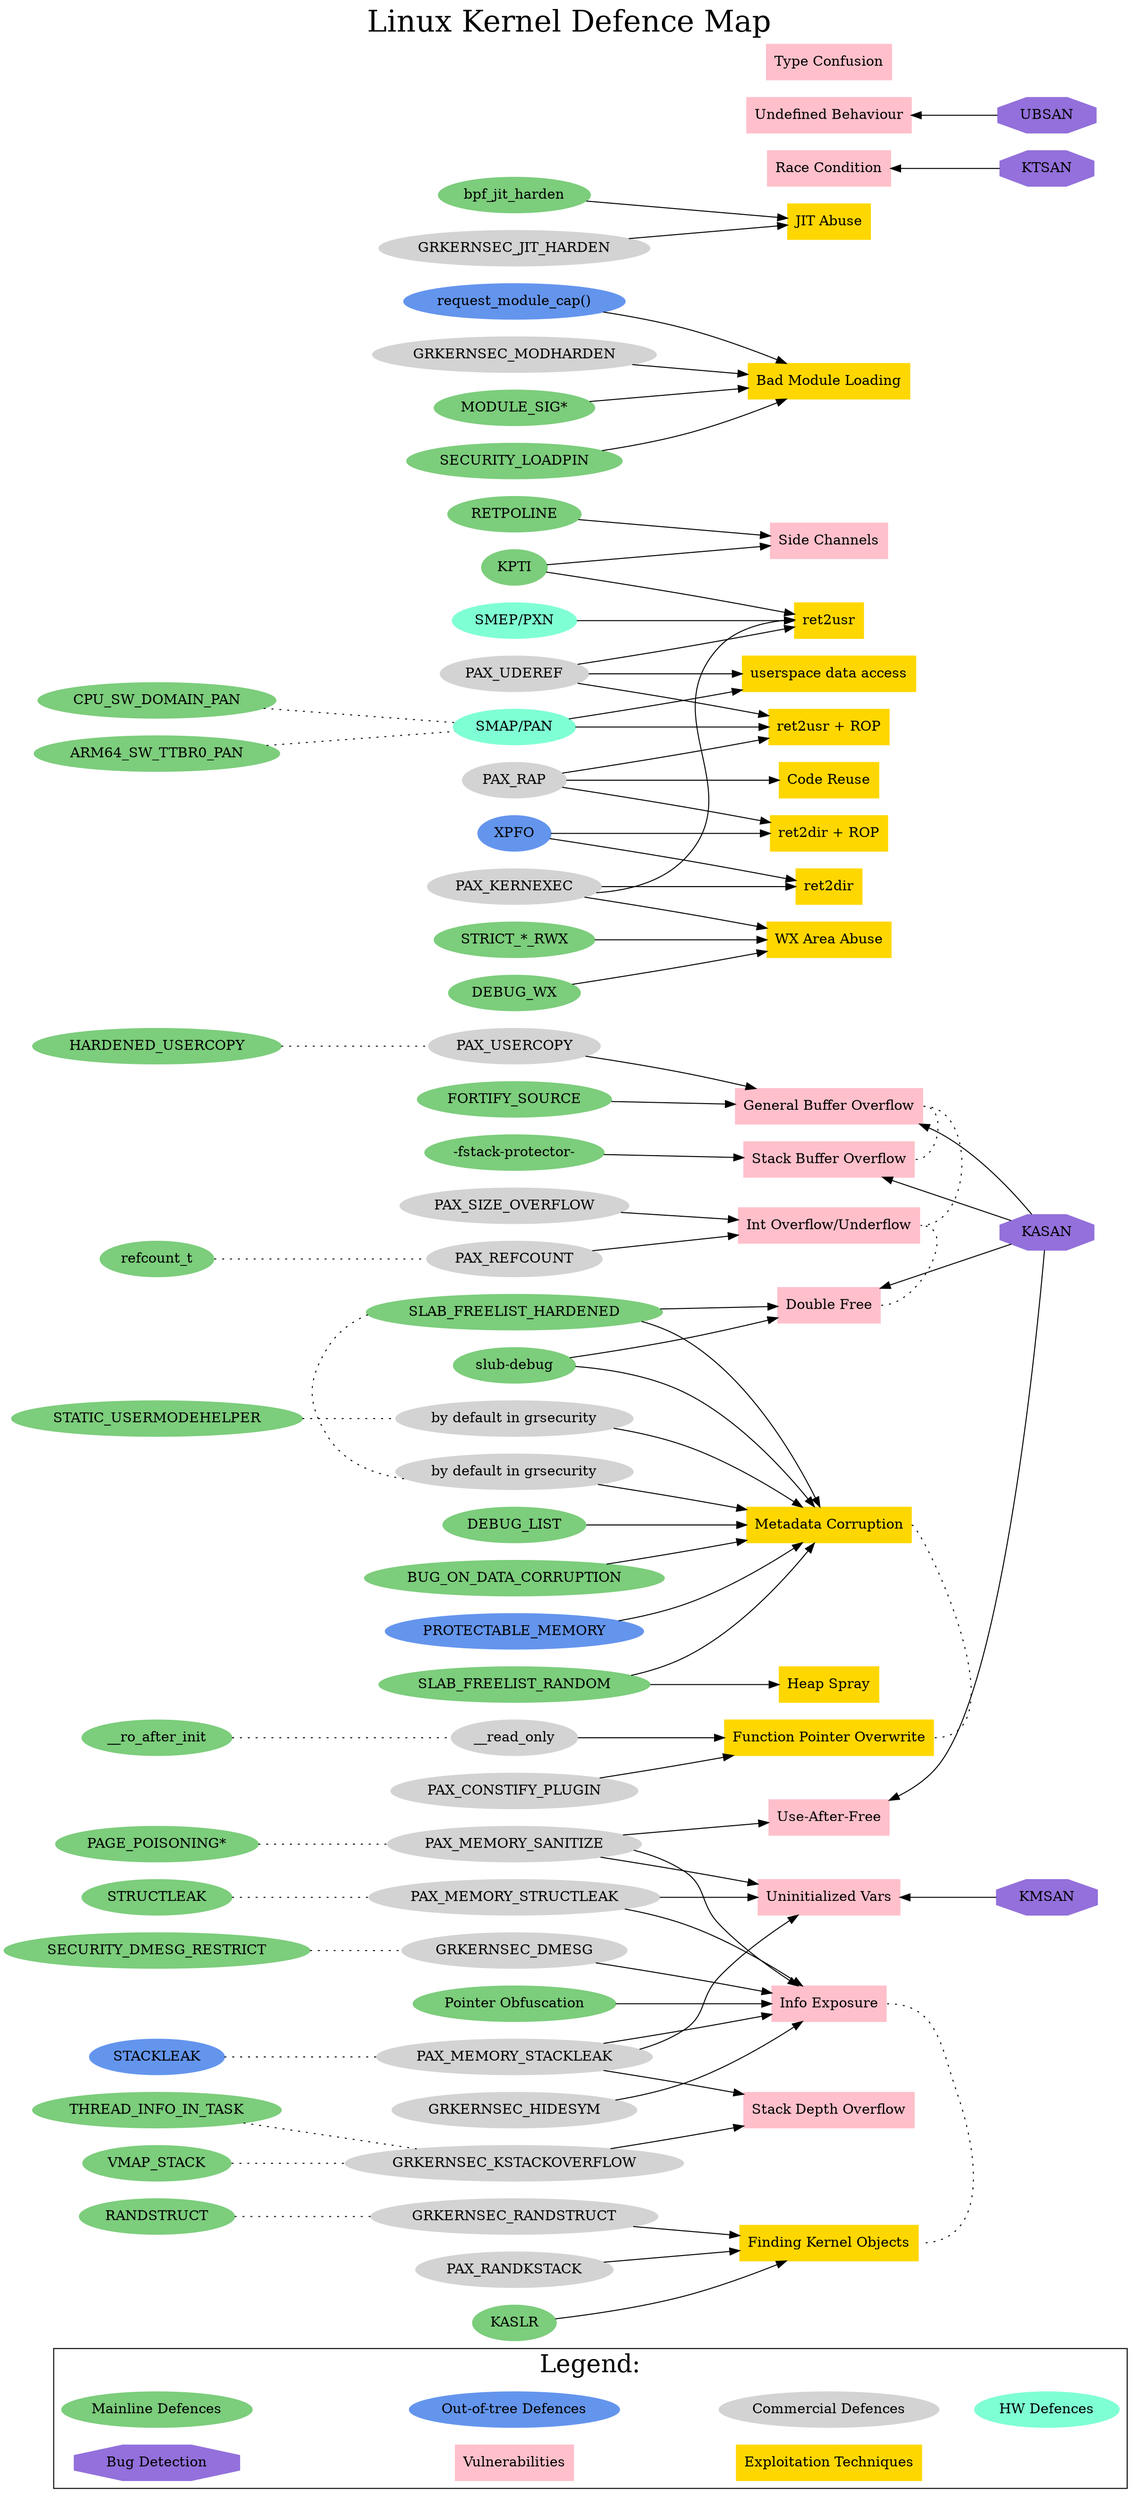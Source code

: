 //
// Linux Kernel Defence Map (for v4.15) shows the relations between:
//  - vulnerability classes / exploitation techniques,
//  - kernel defences,
//  - bug detection means.
//
// N.B. The node connections don't mean "full mitigation". These connections
// represent some kind of relation. So ideally, this map should help to navigate
// in documentation and Linux kernel sources.
//
// It is written in DOT language.
// How to generate png:
//    dot -Tpng linux-kernel-defence-map.dot -o linux-kernel-defence-map.png
//
// TODO:
//    - Attack surface reduction (like seccomp, LSM)
//
// References:
//
//  - The State of Kernel Self Protection by Kees Cook
//     https://outflux.net/slides/2018/lca/kspp.pdf
//
//  - grsecurity features
//     https://grsecurity.net/features.php
//
//  - Linux kernel security documentation:
//     https://www.kernel.org/doc/html/latest/security/self-protection.html
//
//  - Linux kernel mitigation checklist by Shawn C
//     https://github.com/hardenedlinux/grsecurity-101-tutorials/blob/master/kernel_mitigation.md
//

digraph {
  labelloc=top;
  fontsize=30;
  label="Linux Kernel Defence Map";

  rankdir=LR;
  node [style=filled];

  subgraph cluster_legend {
    fontsize=25;
    label="Legend:";

    "Mainline Defences" [shape=oval, color=palegreen3];
    "Out-of-tree Defences" [shape=oval, color=cornflowerblue];
    "Commercial Defences" [shape=oval, color=lightgrey];
    "HW Defences" [shape=oval, color=aquamarine];
    "Bug Detection" [shape=octagon, color=mediumpurple];
    "Vulnerabilities" [shape=box, color=pink];
    "Exploitation Techniques" [shape=box, color=gold];
  }

  // For pretty legend layout:
  edge [arrowhead=none, style=invis];
  "Mainline Defences" -> "Out-of-tree Defences" -> "Commercial Defences" -> "HW Defences";
  "Bug Detection" -> "Vulnerabilities" -> "Exploitation Techniques";


  // Defences
  {
    rank=same;

    // Mainline Defences
    node [shape=oval, color=palegreen3];
    "-fstack-protector-";
    "FORTIFY_SOURCE";
    "DEBUG_LIST";
    "slub-debug";
    "SLAB_FREELIST_HARDENED";
    "KPTI";
    "SLAB_FREELIST_RANDOM";
    "Pointer Obfuscation";
    "KASLR";
    "STRICT_*_RWX";
    "DEBUG_WX";
    "BUG_ON_DATA_CORRUPTION";
    "MODULE_SIG*";
    "SECURITY_LOADPIN";
    "RETPOLINE";
    "bpf_jit_harden";

    // Out-of-tree Defences
    node [shape=oval, color=cornflowerblue];
    "XPFO";
    "PROTECTABLE_MEMORY";
    "request_module_cap()";

    // Commercial Defences
    node [shape=oval, color=lightgrey];
    "GRKERNSEC_KSTACKOVERFLOW";
    "PAX_REFCOUNT";
    "PAX_SIZE_OVERFLOW";
    "PAX_USERCOPY";
    "PAX_MEMORY_SANITIZE";
    "PAX_UDEREF";
    "PAX_KERNEXEC";
    "GRKERNSEC_HIDESYM";
    "GRKERNSEC_RANDSTRUCT";
    "PAX_CONSTIFY_PLUGIN";
    "PAX_RAP";
    "PAX_RANDKSTACK";
    "GRKERNSEC_JIT_HARDEN";
    "PAX_MEMORY_STRUCTLEAK";
    "PAX_MEMORY_STACKLEAK";
    "GRKERNSEC_MODHARDEN";
    "__read_only";
    "GRKERNSEC_DMESG";
    grsecurity_hardened_freelist [label="by default in grsecurity"];
    grsecurity_hardened_usermodehelper [label="by default in grsecurity"];

    // HW Defences
    node [shape=oval, color=aquamarine];
    "SMAP/PAN";
    "SMEP/PXN";
  }

  // Defences: child nodes and relations
  {
    rank=same;
    node [shape=oval, color=palegreen3];
    "refcount_t";
    "HARDENED_USERCOPY";
    "PAGE_POISONING*";
    "VMAP_STACK";
    "THREAD_INFO_IN_TASK";
    "RANDSTRUCT";
    "STRUCTLEAK";
    "__ro_after_init";
    "SECURITY_DMESG_RESTRICT";
    "CPU_SW_DOMAIN_PAN";
    "ARM64_SW_TTBR0_PAN";
    "STATIC_USERMODEHELPER";

    node [shape=oval, color=cornflowerblue];
    "STACKLEAK";
  }

  edge [style=dotted, arrowhead=none, dir=none, headport=_, tailport=_];
  "refcount_t" -> "PAX_REFCOUNT";
  "HARDENED_USERCOPY" -> "PAX_USERCOPY";
  "PAGE_POISONING*" -> "PAX_MEMORY_SANITIZE";
  "VMAP_STACK" -> "GRKERNSEC_KSTACKOVERFLOW";
  "THREAD_INFO_IN_TASK" -> "GRKERNSEC_KSTACKOVERFLOW";
  "RANDSTRUCT" -> "GRKERNSEC_RANDSTRUCT";
  "STRUCTLEAK" -> "PAX_MEMORY_STRUCTLEAK";
  "__ro_after_init" -> "__read_only";
  "SECURITY_DMESG_RESTRICT" -> "GRKERNSEC_DMESG";
  "STACKLEAK" -> "PAX_MEMORY_STACKLEAK";
  "CPU_SW_DOMAIN_PAN" -> "SMAP/PAN";
  "ARM64_SW_TTBR0_PAN" -> "SMAP/PAN";
  "STATIC_USERMODEHELPER" -> grsecurity_hardened_usermodehelper;
  "SLAB_FREELIST_HARDENED" -> grsecurity_hardened_freelist;


  // Vulnerabilities and Exploitation Techniques
  {
    rank=same;

    // Vulnerabilities
    node [shape=box, color=pink];
    "Stack Depth Overflow";
    "General Buffer Overflow";
    "Stack Buffer Overflow";
    "Int Overflow/Underflow";
    "Uninitialized Vars";
    "Use-After-Free";
    "Double Free";
    "Info Exposure";
    "Race Condition";
    "Undefined Behaviour";
    "Type Confusion";
    "Side Channels";

    // Exploitation Techniques
    node [shape=box, color=gold];
    "Metadata Corruption";
    "Function Pointer Overwrite";
    "Heap Spray";
    "Code Reuse";
    "ret2usr";
    "userspace data access";
    "ret2usr + ROP";
    "ret2dir";
    "ret2dir + ROP";
    "Finding Kernel Objects";
    "JIT Abuse";
    "WX Area Abuse";
    "Bad Module Loading";
  }

  edge [style=dotted, arrowhead=none, dir=none, headport=e, tailport=e];
  "General Buffer Overflow" -> "Stack Buffer Overflow";
  "General Buffer Overflow" -> "Int Overflow/Underflow";
  "Int Overflow/Underflow" -> "Double Free";
  "Info Exposure" -> "Finding Kernel Objects";
  "Metadata Corruption" -> "Function Pointer Overwrite";


  // Bug Detection Means
  {
    rank=same;
    node [shape=octagon, color=mediumpurple];

    "KASAN";
    "UBSAN";
    "KMSAN";
    "KTSAN";
  }


  // Relations: Bug Detection Means vs Vulnerabilities
  edge [style=solid, arrowhead=normal, dir=back, headport=_, tailport=_];
  "General Buffer Overflow" -> "KASAN";
  "Stack Buffer Overflow" -> "KASAN";
  "Use-After-Free" -> "KASAN";
  "Double Free" -> "KASAN";
  "Undefined Behaviour" -> "UBSAN";
  "Uninitialized Vars" -> "KMSAN";
  "Race Condition" -> "KTSAN";


  // Relations: Defences vs Vulnerabilities and Exploitation Techniques
  edge [style=solid, arrowhead=normal, dir=forward, headport=_, tailport=_];
  "GRKERNSEC_KSTACKOVERFLOW" -> "Stack Depth Overflow";
  "PAX_MEMORY_STACKLEAK" -> "Stack Depth Overflow";

  "PAX_USERCOPY" -> "General Buffer Overflow";
  "FORTIFY_SOURCE" -> "General Buffer Overflow";

  "-fstack-protector-" -> "Stack Buffer Overflow";

  "PAX_REFCOUNT" -> "Int Overflow/Underflow";
  "PAX_SIZE_OVERFLOW" -> "Int Overflow/Underflow";

  "PAX_MEMORY_STACKLEAK" -> "Uninitialized Vars";
  "PAX_MEMORY_STRUCTLEAK" -> "Uninitialized Vars";
  "PAX_MEMORY_SANITIZE" -> "Uninitialized Vars";

  "PAX_MEMORY_SANITIZE" -> "Use-After-Free";

  "slub-debug" -> "Double Free";
  "SLAB_FREELIST_HARDENED" -> "Double Free";

  "PAX_MEMORY_STACKLEAK" -> "Info Exposure";
  "GRKERNSEC_HIDESYM" -> "Info Exposure";
  "Pointer Obfuscation" -> "Info Exposure";
  "PAX_MEMORY_SANITIZE" -> "Info Exposure";
  "PAX_MEMORY_STRUCTLEAK" -> "Info Exposure";
  "GRKERNSEC_DMESG" -> "Info Exposure";

  "KPTI" -> "Side Channels";
  "RETPOLINE" -> "Side Channels";

  "DEBUG_LIST" -> "Metadata Corruption";
  "BUG_ON_DATA_CORRUPTION" -> "Metadata Corruption";
  "slub-debug" -> "Metadata Corruption";
  "SLAB_FREELIST_RANDOM" -> "Metadata Corruption";
  "SLAB_FREELIST_HARDENED" -> "Metadata Corruption";
  "PROTECTABLE_MEMORY" -> "Metadata Corruption";
  grsecurity_hardened_usermodehelper -> "Metadata Corruption";
  grsecurity_hardened_freelist -> "Metadata Corruption";

  "PAX_CONSTIFY_PLUGIN" -> "Function Pointer Overwrite";
  "__read_only" -> "Function Pointer Overwrite";

  "SLAB_FREELIST_RANDOM" -> "Heap Spray";

  "PAX_RAP" -> "Code Reuse";

  "PAX_KERNEXEC" -> "ret2usr";
  "PAX_UDEREF" -> "ret2usr";
  "KPTI" -> "ret2usr";
  "SMEP/PXN" -> "ret2usr";

  "PAX_UDEREF" -> "userspace data access";
  "SMAP/PAN" -> "userspace data access";

  "PAX_UDEREF" -> "ret2usr + ROP";
  "SMAP/PAN" -> "ret2usr + ROP";
  "PAX_RAP" -> "ret2usr + ROP";

  "PAX_KERNEXEC" -> "ret2dir";
  "XPFO" -> "ret2dir";

  "XPFO" -> "ret2dir + ROP";
  "PAX_RAP" -> "ret2dir + ROP";

  "KASLR" -> "Finding Kernel Objects";
  "GRKERNSEC_RANDSTRUCT" -> "Finding Kernel Objects";
  "PAX_RANDKSTACK" -> "Finding Kernel Objects";

  "GRKERNSEC_JIT_HARDEN" -> "JIT Abuse";
  "bpf_jit_harden" -> "JIT Abuse";

  "PAX_KERNEXEC" -> "WX Area Abuse";
  "STRICT_*_RWX" -> "WX Area Abuse";
  "DEBUG_WX" -> "WX Area Abuse";

  "GRKERNSEC_MODHARDEN" -> "Bad Module Loading";
  "MODULE_SIG*" -> "Bad Module Loading";
  "SECURITY_LOADPIN" -> "Bad Module Loading";
  "request_module_cap()" -> "Bad Module Loading";
}

